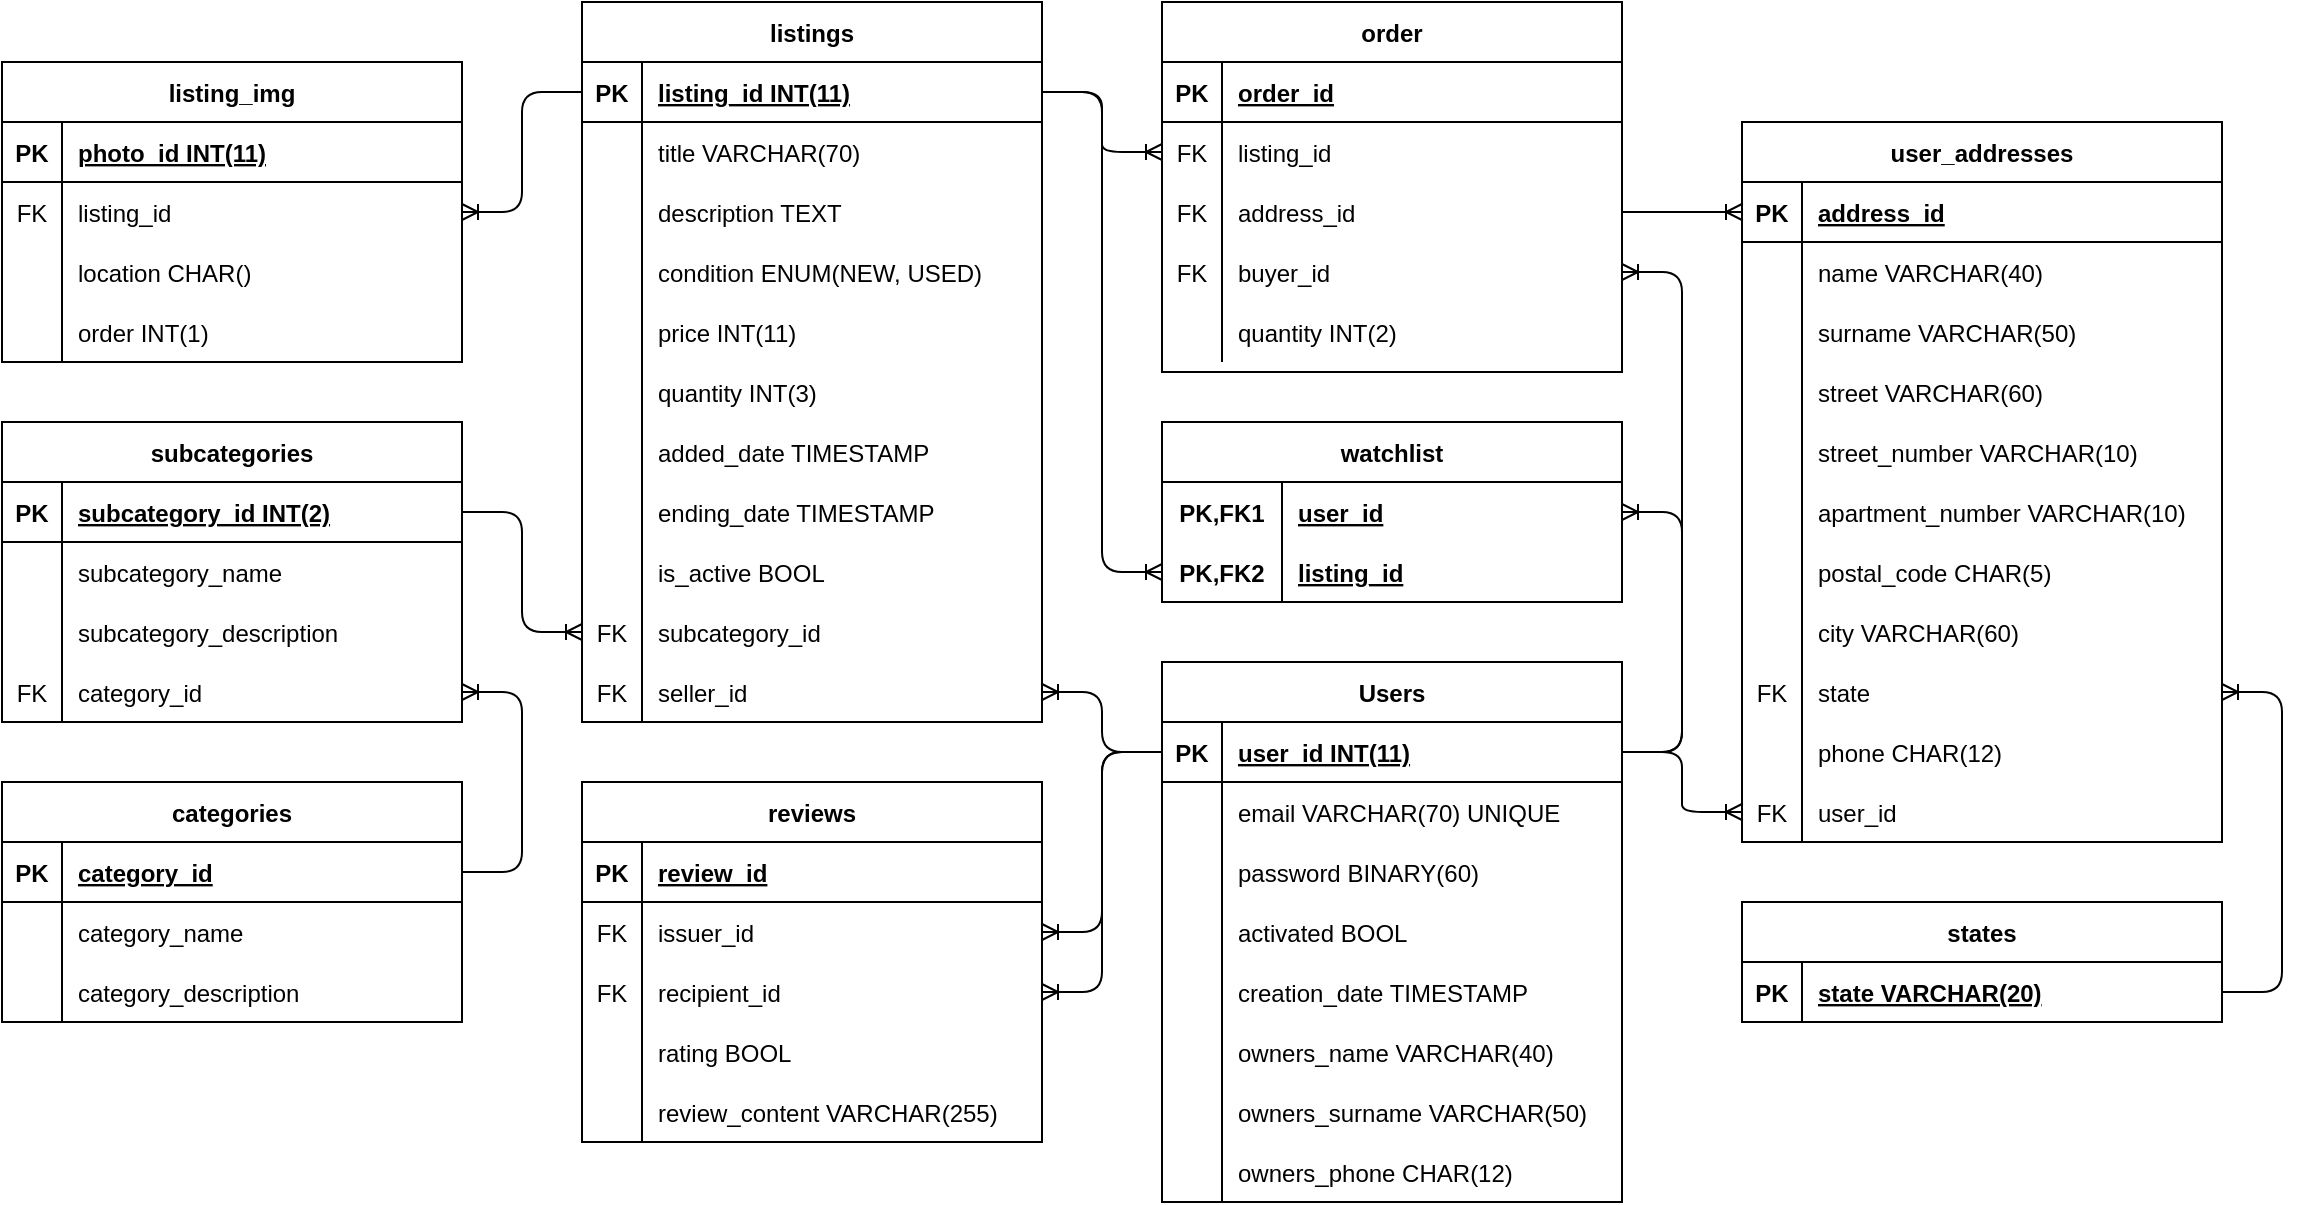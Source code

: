 <mxfile version="15.7.3" type="device"><diagram id="vl_Q-FLTMAvQeurlkyWS" name="Strona-1"><mxGraphModel dx="677" dy="417" grid="1" gridSize="10" guides="1" tooltips="1" connect="1" arrows="1" fold="1" page="1" pageScale="1" pageWidth="1169" pageHeight="827" background="none" math="0" shadow="0"><root><mxCell id="0"/><mxCell id="1" parent="0"/><mxCell id="Hy7faYis6lryZ4YOf_sp-1" value="watchlist" style="shape=table;startSize=30;container=1;collapsible=1;childLayout=tableLayout;fixedRows=1;rowLines=0;fontStyle=1;align=center;resizeLast=1;" parent="1" vertex="1"><mxGeometry x="590" y="250" width="230" height="90" as="geometry"/></mxCell><mxCell id="Hy7faYis6lryZ4YOf_sp-2" value="" style="shape=partialRectangle;collapsible=0;dropTarget=0;pointerEvents=0;fillColor=none;top=0;left=0;bottom=0;right=0;points=[[0,0.5],[1,0.5]];portConstraint=eastwest;" parent="Hy7faYis6lryZ4YOf_sp-1" vertex="1"><mxGeometry y="30" width="230" height="30" as="geometry"/></mxCell><mxCell id="Hy7faYis6lryZ4YOf_sp-3" value="PK,FK1" style="shape=partialRectangle;connectable=0;fillColor=none;top=0;left=0;bottom=0;right=0;fontStyle=1;overflow=hidden;" parent="Hy7faYis6lryZ4YOf_sp-2" vertex="1"><mxGeometry width="60" height="30" as="geometry"><mxRectangle width="60" height="30" as="alternateBounds"/></mxGeometry></mxCell><mxCell id="Hy7faYis6lryZ4YOf_sp-4" value="user_id" style="shape=partialRectangle;connectable=0;fillColor=none;top=0;left=0;bottom=0;right=0;align=left;spacingLeft=6;fontStyle=5;overflow=hidden;" parent="Hy7faYis6lryZ4YOf_sp-2" vertex="1"><mxGeometry x="60" width="170" height="30" as="geometry"><mxRectangle width="170" height="30" as="alternateBounds"/></mxGeometry></mxCell><mxCell id="Hy7faYis6lryZ4YOf_sp-5" value="" style="shape=partialRectangle;collapsible=0;dropTarget=0;pointerEvents=0;fillColor=none;top=0;left=0;bottom=1;right=0;points=[[0,0.5],[1,0.5]];portConstraint=eastwest;" parent="Hy7faYis6lryZ4YOf_sp-1" vertex="1"><mxGeometry y="60" width="230" height="30" as="geometry"/></mxCell><mxCell id="Hy7faYis6lryZ4YOf_sp-6" value="PK,FK2" style="shape=partialRectangle;connectable=0;fillColor=none;top=0;left=0;bottom=0;right=0;fontStyle=1;overflow=hidden;" parent="Hy7faYis6lryZ4YOf_sp-5" vertex="1"><mxGeometry width="60" height="30" as="geometry"><mxRectangle width="60" height="30" as="alternateBounds"/></mxGeometry></mxCell><mxCell id="Hy7faYis6lryZ4YOf_sp-7" value="listing_id" style="shape=partialRectangle;connectable=0;fillColor=none;top=0;left=0;bottom=0;right=0;align=left;spacingLeft=6;fontStyle=5;overflow=hidden;" parent="Hy7faYis6lryZ4YOf_sp-5" vertex="1"><mxGeometry x="60" width="170" height="30" as="geometry"><mxRectangle width="170" height="30" as="alternateBounds"/></mxGeometry></mxCell><mxCell id="Hy7faYis6lryZ4YOf_sp-14" value="Users" style="shape=table;startSize=30;container=1;collapsible=1;childLayout=tableLayout;fixedRows=1;rowLines=0;fontStyle=1;align=center;resizeLast=1;" parent="1" vertex="1"><mxGeometry x="590" y="370" width="230" height="270" as="geometry"/></mxCell><mxCell id="Hy7faYis6lryZ4YOf_sp-15" value="" style="shape=partialRectangle;collapsible=0;dropTarget=0;pointerEvents=0;fillColor=none;top=0;left=0;bottom=1;right=0;points=[[0,0.5],[1,0.5]];portConstraint=eastwest;" parent="Hy7faYis6lryZ4YOf_sp-14" vertex="1"><mxGeometry y="30" width="230" height="30" as="geometry"/></mxCell><mxCell id="Hy7faYis6lryZ4YOf_sp-16" value="PK" style="shape=partialRectangle;connectable=0;fillColor=none;top=0;left=0;bottom=0;right=0;fontStyle=1;overflow=hidden;" parent="Hy7faYis6lryZ4YOf_sp-15" vertex="1"><mxGeometry width="30" height="30" as="geometry"><mxRectangle width="30" height="30" as="alternateBounds"/></mxGeometry></mxCell><mxCell id="Hy7faYis6lryZ4YOf_sp-17" value="user_id INT(11)" style="shape=partialRectangle;connectable=0;fillColor=none;top=0;left=0;bottom=0;right=0;align=left;spacingLeft=6;fontStyle=5;overflow=hidden;" parent="Hy7faYis6lryZ4YOf_sp-15" vertex="1"><mxGeometry x="30" width="200" height="30" as="geometry"><mxRectangle width="200" height="30" as="alternateBounds"/></mxGeometry></mxCell><mxCell id="Hy7faYis6lryZ4YOf_sp-27" style="shape=partialRectangle;collapsible=0;dropTarget=0;pointerEvents=0;fillColor=none;top=0;left=0;bottom=0;right=0;points=[[0,0.5],[1,0.5]];portConstraint=eastwest;" parent="Hy7faYis6lryZ4YOf_sp-14" vertex="1"><mxGeometry y="60" width="230" height="30" as="geometry"/></mxCell><mxCell id="Hy7faYis6lryZ4YOf_sp-28" style="shape=partialRectangle;connectable=0;fillColor=none;top=0;left=0;bottom=0;right=0;editable=1;overflow=hidden;" parent="Hy7faYis6lryZ4YOf_sp-27" vertex="1"><mxGeometry width="30" height="30" as="geometry"><mxRectangle width="30" height="30" as="alternateBounds"/></mxGeometry></mxCell><mxCell id="Hy7faYis6lryZ4YOf_sp-29" value="email VARCHAR(70) UNIQUE" style="shape=partialRectangle;connectable=0;fillColor=none;top=0;left=0;bottom=0;right=0;align=left;spacingLeft=6;overflow=hidden;" parent="Hy7faYis6lryZ4YOf_sp-27" vertex="1"><mxGeometry x="30" width="200" height="30" as="geometry"><mxRectangle width="200" height="30" as="alternateBounds"/></mxGeometry></mxCell><mxCell id="Hy7faYis6lryZ4YOf_sp-30" style="shape=partialRectangle;collapsible=0;dropTarget=0;pointerEvents=0;fillColor=none;top=0;left=0;bottom=0;right=0;points=[[0,0.5],[1,0.5]];portConstraint=eastwest;" parent="Hy7faYis6lryZ4YOf_sp-14" vertex="1"><mxGeometry y="90" width="230" height="30" as="geometry"/></mxCell><mxCell id="Hy7faYis6lryZ4YOf_sp-31" style="shape=partialRectangle;connectable=0;fillColor=none;top=0;left=0;bottom=0;right=0;editable=1;overflow=hidden;" parent="Hy7faYis6lryZ4YOf_sp-30" vertex="1"><mxGeometry width="30" height="30" as="geometry"><mxRectangle width="30" height="30" as="alternateBounds"/></mxGeometry></mxCell><mxCell id="Hy7faYis6lryZ4YOf_sp-32" value="password BINARY(60)" style="shape=partialRectangle;connectable=0;fillColor=none;top=0;left=0;bottom=0;right=0;align=left;spacingLeft=6;overflow=hidden;" parent="Hy7faYis6lryZ4YOf_sp-30" vertex="1"><mxGeometry x="30" width="200" height="30" as="geometry"><mxRectangle width="200" height="30" as="alternateBounds"/></mxGeometry></mxCell><mxCell id="xnK7mKqPhHrjW6TmlkpX-23" style="shape=partialRectangle;collapsible=0;dropTarget=0;pointerEvents=0;fillColor=none;top=0;left=0;bottom=0;right=0;points=[[0,0.5],[1,0.5]];portConstraint=eastwest;" vertex="1" parent="Hy7faYis6lryZ4YOf_sp-14"><mxGeometry y="120" width="230" height="30" as="geometry"/></mxCell><mxCell id="xnK7mKqPhHrjW6TmlkpX-24" style="shape=partialRectangle;connectable=0;fillColor=none;top=0;left=0;bottom=0;right=0;editable=1;overflow=hidden;" vertex="1" parent="xnK7mKqPhHrjW6TmlkpX-23"><mxGeometry width="30" height="30" as="geometry"><mxRectangle width="30" height="30" as="alternateBounds"/></mxGeometry></mxCell><mxCell id="xnK7mKqPhHrjW6TmlkpX-25" value="activated BOOL" style="shape=partialRectangle;connectable=0;fillColor=none;top=0;left=0;bottom=0;right=0;align=left;spacingLeft=6;overflow=hidden;" vertex="1" parent="xnK7mKqPhHrjW6TmlkpX-23"><mxGeometry x="30" width="200" height="30" as="geometry"><mxRectangle width="200" height="30" as="alternateBounds"/></mxGeometry></mxCell><mxCell id="xnK7mKqPhHrjW6TmlkpX-26" style="shape=partialRectangle;collapsible=0;dropTarget=0;pointerEvents=0;fillColor=none;top=0;left=0;bottom=0;right=0;points=[[0,0.5],[1,0.5]];portConstraint=eastwest;" vertex="1" parent="Hy7faYis6lryZ4YOf_sp-14"><mxGeometry y="150" width="230" height="30" as="geometry"/></mxCell><mxCell id="xnK7mKqPhHrjW6TmlkpX-27" style="shape=partialRectangle;connectable=0;fillColor=none;top=0;left=0;bottom=0;right=0;editable=1;overflow=hidden;" vertex="1" parent="xnK7mKqPhHrjW6TmlkpX-26"><mxGeometry width="30" height="30" as="geometry"><mxRectangle width="30" height="30" as="alternateBounds"/></mxGeometry></mxCell><mxCell id="xnK7mKqPhHrjW6TmlkpX-28" value="creation_date TIMESTAMP" style="shape=partialRectangle;connectable=0;fillColor=none;top=0;left=0;bottom=0;right=0;align=left;spacingLeft=6;overflow=hidden;" vertex="1" parent="xnK7mKqPhHrjW6TmlkpX-26"><mxGeometry x="30" width="200" height="30" as="geometry"><mxRectangle width="200" height="30" as="alternateBounds"/></mxGeometry></mxCell><mxCell id="Hy7faYis6lryZ4YOf_sp-18" value="" style="shape=partialRectangle;collapsible=0;dropTarget=0;pointerEvents=0;fillColor=none;top=0;left=0;bottom=0;right=0;points=[[0,0.5],[1,0.5]];portConstraint=eastwest;" parent="Hy7faYis6lryZ4YOf_sp-14" vertex="1"><mxGeometry y="180" width="230" height="30" as="geometry"/></mxCell><mxCell id="Hy7faYis6lryZ4YOf_sp-19" value="" style="shape=partialRectangle;connectable=0;fillColor=none;top=0;left=0;bottom=0;right=0;editable=1;overflow=hidden;" parent="Hy7faYis6lryZ4YOf_sp-18" vertex="1"><mxGeometry width="30" height="30" as="geometry"><mxRectangle width="30" height="30" as="alternateBounds"/></mxGeometry></mxCell><mxCell id="Hy7faYis6lryZ4YOf_sp-20" value="owners_name VARCHAR(40)" style="shape=partialRectangle;connectable=0;fillColor=none;top=0;left=0;bottom=0;right=0;align=left;spacingLeft=6;overflow=hidden;" parent="Hy7faYis6lryZ4YOf_sp-18" vertex="1"><mxGeometry x="30" width="200" height="30" as="geometry"><mxRectangle width="200" height="30" as="alternateBounds"/></mxGeometry></mxCell><mxCell id="Hy7faYis6lryZ4YOf_sp-21" value="" style="shape=partialRectangle;collapsible=0;dropTarget=0;pointerEvents=0;fillColor=none;top=0;left=0;bottom=0;right=0;points=[[0,0.5],[1,0.5]];portConstraint=eastwest;" parent="Hy7faYis6lryZ4YOf_sp-14" vertex="1"><mxGeometry y="210" width="230" height="30" as="geometry"/></mxCell><mxCell id="Hy7faYis6lryZ4YOf_sp-22" value="" style="shape=partialRectangle;connectable=0;fillColor=none;top=0;left=0;bottom=0;right=0;editable=1;overflow=hidden;" parent="Hy7faYis6lryZ4YOf_sp-21" vertex="1"><mxGeometry width="30" height="30" as="geometry"><mxRectangle width="30" height="30" as="alternateBounds"/></mxGeometry></mxCell><mxCell id="Hy7faYis6lryZ4YOf_sp-23" value="owners_surname VARCHAR(50)" style="shape=partialRectangle;connectable=0;fillColor=none;top=0;left=0;bottom=0;right=0;align=left;spacingLeft=6;overflow=hidden;" parent="Hy7faYis6lryZ4YOf_sp-21" vertex="1"><mxGeometry x="30" width="200" height="30" as="geometry"><mxRectangle width="200" height="30" as="alternateBounds"/></mxGeometry></mxCell><mxCell id="Hy7faYis6lryZ4YOf_sp-24" value="" style="shape=partialRectangle;collapsible=0;dropTarget=0;pointerEvents=0;fillColor=none;top=0;left=0;bottom=0;right=0;points=[[0,0.5],[1,0.5]];portConstraint=eastwest;" parent="Hy7faYis6lryZ4YOf_sp-14" vertex="1"><mxGeometry y="240" width="230" height="30" as="geometry"/></mxCell><mxCell id="Hy7faYis6lryZ4YOf_sp-25" value="" style="shape=partialRectangle;connectable=0;fillColor=none;top=0;left=0;bottom=0;right=0;editable=1;overflow=hidden;" parent="Hy7faYis6lryZ4YOf_sp-24" vertex="1"><mxGeometry width="30" height="30" as="geometry"><mxRectangle width="30" height="30" as="alternateBounds"/></mxGeometry></mxCell><mxCell id="Hy7faYis6lryZ4YOf_sp-26" value="owners_phone CHAR(12)" style="shape=partialRectangle;connectable=0;fillColor=none;top=0;left=0;bottom=0;right=0;align=left;spacingLeft=6;overflow=hidden;" parent="Hy7faYis6lryZ4YOf_sp-24" vertex="1"><mxGeometry x="30" width="200" height="30" as="geometry"><mxRectangle width="200" height="30" as="alternateBounds"/></mxGeometry></mxCell><mxCell id="Hy7faYis6lryZ4YOf_sp-33" value="user_addresses" style="shape=table;startSize=30;container=1;collapsible=1;childLayout=tableLayout;fixedRows=1;rowLines=0;fontStyle=1;align=center;resizeLast=1;" parent="1" vertex="1"><mxGeometry x="880" y="100" width="240" height="360" as="geometry"/></mxCell><mxCell id="Hy7faYis6lryZ4YOf_sp-34" value="" style="shape=partialRectangle;collapsible=0;dropTarget=0;pointerEvents=0;fillColor=none;top=0;left=0;bottom=1;right=0;points=[[0,0.5],[1,0.5]];portConstraint=eastwest;" parent="Hy7faYis6lryZ4YOf_sp-33" vertex="1"><mxGeometry y="30" width="240" height="30" as="geometry"/></mxCell><mxCell id="Hy7faYis6lryZ4YOf_sp-35" value="PK" style="shape=partialRectangle;connectable=0;fillColor=none;top=0;left=0;bottom=0;right=0;fontStyle=1;overflow=hidden;" parent="Hy7faYis6lryZ4YOf_sp-34" vertex="1"><mxGeometry width="30" height="30" as="geometry"><mxRectangle width="30" height="30" as="alternateBounds"/></mxGeometry></mxCell><mxCell id="Hy7faYis6lryZ4YOf_sp-36" value="address_id" style="shape=partialRectangle;connectable=0;fillColor=none;top=0;left=0;bottom=0;right=0;align=left;spacingLeft=6;fontStyle=5;overflow=hidden;" parent="Hy7faYis6lryZ4YOf_sp-34" vertex="1"><mxGeometry x="30" width="210" height="30" as="geometry"><mxRectangle width="210" height="30" as="alternateBounds"/></mxGeometry></mxCell><mxCell id="Hy7faYis6lryZ4YOf_sp-77" style="shape=partialRectangle;collapsible=0;dropTarget=0;pointerEvents=0;fillColor=none;top=0;left=0;bottom=0;right=0;points=[[0,0.5],[1,0.5]];portConstraint=eastwest;" parent="Hy7faYis6lryZ4YOf_sp-33" vertex="1"><mxGeometry y="60" width="240" height="30" as="geometry"/></mxCell><mxCell id="Hy7faYis6lryZ4YOf_sp-78" style="shape=partialRectangle;connectable=0;fillColor=none;top=0;left=0;bottom=0;right=0;editable=1;overflow=hidden;" parent="Hy7faYis6lryZ4YOf_sp-77" vertex="1"><mxGeometry width="30" height="30" as="geometry"><mxRectangle width="30" height="30" as="alternateBounds"/></mxGeometry></mxCell><mxCell id="Hy7faYis6lryZ4YOf_sp-79" value="name VARCHAR(40)" style="shape=partialRectangle;connectable=0;fillColor=none;top=0;left=0;bottom=0;right=0;align=left;spacingLeft=6;overflow=hidden;" parent="Hy7faYis6lryZ4YOf_sp-77" vertex="1"><mxGeometry x="30" width="210" height="30" as="geometry"><mxRectangle width="210" height="30" as="alternateBounds"/></mxGeometry></mxCell><mxCell id="Hy7faYis6lryZ4YOf_sp-80" style="shape=partialRectangle;collapsible=0;dropTarget=0;pointerEvents=0;fillColor=none;top=0;left=0;bottom=0;right=0;points=[[0,0.5],[1,0.5]];portConstraint=eastwest;" parent="Hy7faYis6lryZ4YOf_sp-33" vertex="1"><mxGeometry y="90" width="240" height="30" as="geometry"/></mxCell><mxCell id="Hy7faYis6lryZ4YOf_sp-81" style="shape=partialRectangle;connectable=0;fillColor=none;top=0;left=0;bottom=0;right=0;editable=1;overflow=hidden;" parent="Hy7faYis6lryZ4YOf_sp-80" vertex="1"><mxGeometry width="30" height="30" as="geometry"><mxRectangle width="30" height="30" as="alternateBounds"/></mxGeometry></mxCell><mxCell id="Hy7faYis6lryZ4YOf_sp-82" value="surname VARCHAR(50)" style="shape=partialRectangle;connectable=0;fillColor=none;top=0;left=0;bottom=0;right=0;align=left;spacingLeft=6;overflow=hidden;" parent="Hy7faYis6lryZ4YOf_sp-80" vertex="1"><mxGeometry x="30" width="210" height="30" as="geometry"><mxRectangle width="210" height="30" as="alternateBounds"/></mxGeometry></mxCell><mxCell id="Hy7faYis6lryZ4YOf_sp-40" value="" style="shape=partialRectangle;collapsible=0;dropTarget=0;pointerEvents=0;fillColor=none;top=0;left=0;bottom=0;right=0;points=[[0,0.5],[1,0.5]];portConstraint=eastwest;" parent="Hy7faYis6lryZ4YOf_sp-33" vertex="1"><mxGeometry y="120" width="240" height="30" as="geometry"/></mxCell><mxCell id="Hy7faYis6lryZ4YOf_sp-41" value="" style="shape=partialRectangle;connectable=0;fillColor=none;top=0;left=0;bottom=0;right=0;editable=1;overflow=hidden;" parent="Hy7faYis6lryZ4YOf_sp-40" vertex="1"><mxGeometry width="30" height="30" as="geometry"><mxRectangle width="30" height="30" as="alternateBounds"/></mxGeometry></mxCell><mxCell id="Hy7faYis6lryZ4YOf_sp-42" value="street VARCHAR(60)" style="shape=partialRectangle;connectable=0;fillColor=none;top=0;left=0;bottom=0;right=0;align=left;spacingLeft=6;overflow=hidden;" parent="Hy7faYis6lryZ4YOf_sp-40" vertex="1"><mxGeometry x="30" width="210" height="30" as="geometry"><mxRectangle width="210" height="30" as="alternateBounds"/></mxGeometry></mxCell><mxCell id="Hy7faYis6lryZ4YOf_sp-43" value="" style="shape=partialRectangle;collapsible=0;dropTarget=0;pointerEvents=0;fillColor=none;top=0;left=0;bottom=0;right=0;points=[[0,0.5],[1,0.5]];portConstraint=eastwest;" parent="Hy7faYis6lryZ4YOf_sp-33" vertex="1"><mxGeometry y="150" width="240" height="30" as="geometry"/></mxCell><mxCell id="Hy7faYis6lryZ4YOf_sp-44" value="" style="shape=partialRectangle;connectable=0;fillColor=none;top=0;left=0;bottom=0;right=0;editable=1;overflow=hidden;" parent="Hy7faYis6lryZ4YOf_sp-43" vertex="1"><mxGeometry width="30" height="30" as="geometry"><mxRectangle width="30" height="30" as="alternateBounds"/></mxGeometry></mxCell><mxCell id="Hy7faYis6lryZ4YOf_sp-45" value="street_number VARCHAR(10)" style="shape=partialRectangle;connectable=0;fillColor=none;top=0;left=0;bottom=0;right=0;align=left;spacingLeft=6;overflow=hidden;" parent="Hy7faYis6lryZ4YOf_sp-43" vertex="1"><mxGeometry x="30" width="210" height="30" as="geometry"><mxRectangle width="210" height="30" as="alternateBounds"/></mxGeometry></mxCell><mxCell id="Hy7faYis6lryZ4YOf_sp-48" style="shape=partialRectangle;collapsible=0;dropTarget=0;pointerEvents=0;fillColor=none;top=0;left=0;bottom=0;right=0;points=[[0,0.5],[1,0.5]];portConstraint=eastwest;" parent="Hy7faYis6lryZ4YOf_sp-33" vertex="1"><mxGeometry y="180" width="240" height="30" as="geometry"/></mxCell><mxCell id="Hy7faYis6lryZ4YOf_sp-49" style="shape=partialRectangle;connectable=0;fillColor=none;top=0;left=0;bottom=0;right=0;editable=1;overflow=hidden;" parent="Hy7faYis6lryZ4YOf_sp-48" vertex="1"><mxGeometry width="30" height="30" as="geometry"><mxRectangle width="30" height="30" as="alternateBounds"/></mxGeometry></mxCell><mxCell id="Hy7faYis6lryZ4YOf_sp-50" value="apartment_number VARCHAR(10)" style="shape=partialRectangle;connectable=0;fillColor=none;top=0;left=0;bottom=0;right=0;align=left;spacingLeft=6;overflow=hidden;" parent="Hy7faYis6lryZ4YOf_sp-48" vertex="1"><mxGeometry x="30" width="210" height="30" as="geometry"><mxRectangle width="210" height="30" as="alternateBounds"/></mxGeometry></mxCell><mxCell id="Hy7faYis6lryZ4YOf_sp-51" style="shape=partialRectangle;collapsible=0;dropTarget=0;pointerEvents=0;fillColor=none;top=0;left=0;bottom=0;right=0;points=[[0,0.5],[1,0.5]];portConstraint=eastwest;" parent="Hy7faYis6lryZ4YOf_sp-33" vertex="1"><mxGeometry y="210" width="240" height="30" as="geometry"/></mxCell><mxCell id="Hy7faYis6lryZ4YOf_sp-52" style="shape=partialRectangle;connectable=0;fillColor=none;top=0;left=0;bottom=0;right=0;editable=1;overflow=hidden;" parent="Hy7faYis6lryZ4YOf_sp-51" vertex="1"><mxGeometry width="30" height="30" as="geometry"><mxRectangle width="30" height="30" as="alternateBounds"/></mxGeometry></mxCell><mxCell id="Hy7faYis6lryZ4YOf_sp-53" value="postal_code CHAR(5)" style="shape=partialRectangle;connectable=0;fillColor=none;top=0;left=0;bottom=0;right=0;align=left;spacingLeft=6;overflow=hidden;" parent="Hy7faYis6lryZ4YOf_sp-51" vertex="1"><mxGeometry x="30" width="210" height="30" as="geometry"><mxRectangle width="210" height="30" as="alternateBounds"/></mxGeometry></mxCell><mxCell id="Hy7faYis6lryZ4YOf_sp-54" style="shape=partialRectangle;collapsible=0;dropTarget=0;pointerEvents=0;fillColor=none;top=0;left=0;bottom=0;right=0;points=[[0,0.5],[1,0.5]];portConstraint=eastwest;" parent="Hy7faYis6lryZ4YOf_sp-33" vertex="1"><mxGeometry y="240" width="240" height="30" as="geometry"/></mxCell><mxCell id="Hy7faYis6lryZ4YOf_sp-55" style="shape=partialRectangle;connectable=0;fillColor=none;top=0;left=0;bottom=0;right=0;editable=1;overflow=hidden;" parent="Hy7faYis6lryZ4YOf_sp-54" vertex="1"><mxGeometry width="30" height="30" as="geometry"><mxRectangle width="30" height="30" as="alternateBounds"/></mxGeometry></mxCell><mxCell id="Hy7faYis6lryZ4YOf_sp-56" value="city VARCHAR(60)" style="shape=partialRectangle;connectable=0;fillColor=none;top=0;left=0;bottom=0;right=0;align=left;spacingLeft=6;overflow=hidden;" parent="Hy7faYis6lryZ4YOf_sp-54" vertex="1"><mxGeometry x="30" width="210" height="30" as="geometry"><mxRectangle width="210" height="30" as="alternateBounds"/></mxGeometry></mxCell><mxCell id="Hy7faYis6lryZ4YOf_sp-60" style="shape=partialRectangle;collapsible=0;dropTarget=0;pointerEvents=0;fillColor=none;top=0;left=0;bottom=0;right=0;points=[[0,0.5],[1,0.5]];portConstraint=eastwest;" parent="Hy7faYis6lryZ4YOf_sp-33" vertex="1"><mxGeometry y="270" width="240" height="30" as="geometry"/></mxCell><mxCell id="Hy7faYis6lryZ4YOf_sp-61" value="FK" style="shape=partialRectangle;connectable=0;fillColor=none;top=0;left=0;bottom=0;right=0;editable=1;overflow=hidden;" parent="Hy7faYis6lryZ4YOf_sp-60" vertex="1"><mxGeometry width="30" height="30" as="geometry"><mxRectangle width="30" height="30" as="alternateBounds"/></mxGeometry></mxCell><mxCell id="Hy7faYis6lryZ4YOf_sp-62" value="state" style="shape=partialRectangle;connectable=0;fillColor=none;top=0;left=0;bottom=0;right=0;align=left;spacingLeft=6;overflow=hidden;" parent="Hy7faYis6lryZ4YOf_sp-60" vertex="1"><mxGeometry x="30" width="210" height="30" as="geometry"><mxRectangle width="210" height="30" as="alternateBounds"/></mxGeometry></mxCell><mxCell id="Hy7faYis6lryZ4YOf_sp-57" style="shape=partialRectangle;collapsible=0;dropTarget=0;pointerEvents=0;fillColor=none;top=0;left=0;bottom=0;right=0;points=[[0,0.5],[1,0.5]];portConstraint=eastwest;" parent="Hy7faYis6lryZ4YOf_sp-33" vertex="1"><mxGeometry y="300" width="240" height="30" as="geometry"/></mxCell><mxCell id="Hy7faYis6lryZ4YOf_sp-58" style="shape=partialRectangle;connectable=0;fillColor=none;top=0;left=0;bottom=0;right=0;editable=1;overflow=hidden;" parent="Hy7faYis6lryZ4YOf_sp-57" vertex="1"><mxGeometry width="30" height="30" as="geometry"><mxRectangle width="30" height="30" as="alternateBounds"/></mxGeometry></mxCell><mxCell id="Hy7faYis6lryZ4YOf_sp-59" value="phone CHAR(12)" style="shape=partialRectangle;connectable=0;fillColor=none;top=0;left=0;bottom=0;right=0;align=left;spacingLeft=6;overflow=hidden;" parent="Hy7faYis6lryZ4YOf_sp-57" vertex="1"><mxGeometry x="30" width="210" height="30" as="geometry"><mxRectangle width="210" height="30" as="alternateBounds"/></mxGeometry></mxCell><mxCell id="xnK7mKqPhHrjW6TmlkpX-20" style="shape=partialRectangle;collapsible=0;dropTarget=0;pointerEvents=0;fillColor=none;top=0;left=0;bottom=0;right=0;points=[[0,0.5],[1,0.5]];portConstraint=eastwest;" vertex="1" parent="Hy7faYis6lryZ4YOf_sp-33"><mxGeometry y="330" width="240" height="30" as="geometry"/></mxCell><mxCell id="xnK7mKqPhHrjW6TmlkpX-21" value="FK" style="shape=partialRectangle;connectable=0;fillColor=none;top=0;left=0;bottom=0;right=0;editable=1;overflow=hidden;" vertex="1" parent="xnK7mKqPhHrjW6TmlkpX-20"><mxGeometry width="30" height="30" as="geometry"><mxRectangle width="30" height="30" as="alternateBounds"/></mxGeometry></mxCell><mxCell id="xnK7mKqPhHrjW6TmlkpX-22" value="user_id" style="shape=partialRectangle;connectable=0;fillColor=none;top=0;left=0;bottom=0;right=0;align=left;spacingLeft=6;overflow=hidden;" vertex="1" parent="xnK7mKqPhHrjW6TmlkpX-20"><mxGeometry x="30" width="210" height="30" as="geometry"><mxRectangle width="210" height="30" as="alternateBounds"/></mxGeometry></mxCell><mxCell id="Hy7faYis6lryZ4YOf_sp-63" value="states" style="shape=table;startSize=30;container=1;collapsible=1;childLayout=tableLayout;fixedRows=1;rowLines=0;fontStyle=1;align=center;resizeLast=1;" parent="1" vertex="1"><mxGeometry x="880" y="490" width="240" height="60" as="geometry"/></mxCell><mxCell id="Hy7faYis6lryZ4YOf_sp-64" value="" style="shape=partialRectangle;collapsible=0;dropTarget=0;pointerEvents=0;fillColor=none;top=0;left=0;bottom=1;right=0;points=[[0,0.5],[1,0.5]];portConstraint=eastwest;" parent="Hy7faYis6lryZ4YOf_sp-63" vertex="1"><mxGeometry y="30" width="240" height="30" as="geometry"/></mxCell><mxCell id="Hy7faYis6lryZ4YOf_sp-65" value="PK" style="shape=partialRectangle;connectable=0;fillColor=none;top=0;left=0;bottom=0;right=0;fontStyle=1;overflow=hidden;" parent="Hy7faYis6lryZ4YOf_sp-64" vertex="1"><mxGeometry width="30" height="30" as="geometry"><mxRectangle width="30" height="30" as="alternateBounds"/></mxGeometry></mxCell><mxCell id="Hy7faYis6lryZ4YOf_sp-66" value="state VARCHAR(20)" style="shape=partialRectangle;connectable=0;fillColor=none;top=0;left=0;bottom=0;right=0;align=left;spacingLeft=6;fontStyle=5;overflow=hidden;" parent="Hy7faYis6lryZ4YOf_sp-64" vertex="1"><mxGeometry x="30" width="210" height="30" as="geometry"><mxRectangle width="210" height="30" as="alternateBounds"/></mxGeometry></mxCell><mxCell id="Hy7faYis6lryZ4YOf_sp-76" value="" style="edgeStyle=entityRelationEdgeStyle;fontSize=12;html=1;endArrow=ERoneToMany;rounded=1;entryX=1;entryY=0.5;entryDx=0;entryDy=0;exitX=1;exitY=0.5;exitDx=0;exitDy=0;" parent="1" source="Hy7faYis6lryZ4YOf_sp-64" target="Hy7faYis6lryZ4YOf_sp-60" edge="1"><mxGeometry width="100" height="100" relative="1" as="geometry"><mxPoint x="384" y="824" as="sourcePoint"/><mxPoint x="484" y="724" as="targetPoint"/></mxGeometry></mxCell><mxCell id="Hy7faYis6lryZ4YOf_sp-97" value="listings" style="shape=table;startSize=30;container=1;collapsible=1;childLayout=tableLayout;fixedRows=1;rowLines=0;fontStyle=1;align=center;resizeLast=1;" parent="1" vertex="1"><mxGeometry x="300" y="40" width="230" height="360" as="geometry"/></mxCell><mxCell id="Hy7faYis6lryZ4YOf_sp-98" value="" style="shape=partialRectangle;collapsible=0;dropTarget=0;pointerEvents=0;fillColor=none;top=0;left=0;bottom=1;right=0;points=[[0,0.5],[1,0.5]];portConstraint=eastwest;" parent="Hy7faYis6lryZ4YOf_sp-97" vertex="1"><mxGeometry y="30" width="230" height="30" as="geometry"/></mxCell><mxCell id="Hy7faYis6lryZ4YOf_sp-99" value="PK" style="shape=partialRectangle;connectable=0;fillColor=none;top=0;left=0;bottom=0;right=0;fontStyle=1;overflow=hidden;" parent="Hy7faYis6lryZ4YOf_sp-98" vertex="1"><mxGeometry width="30" height="30" as="geometry"><mxRectangle width="30" height="30" as="alternateBounds"/></mxGeometry></mxCell><mxCell id="Hy7faYis6lryZ4YOf_sp-100" value="listing_id INT(11)" style="shape=partialRectangle;connectable=0;fillColor=none;top=0;left=0;bottom=0;right=0;align=left;spacingLeft=6;fontStyle=5;overflow=hidden;" parent="Hy7faYis6lryZ4YOf_sp-98" vertex="1"><mxGeometry x="30" width="200" height="30" as="geometry"><mxRectangle width="200" height="30" as="alternateBounds"/></mxGeometry></mxCell><mxCell id="Hy7faYis6lryZ4YOf_sp-101" value="" style="shape=partialRectangle;collapsible=0;dropTarget=0;pointerEvents=0;fillColor=none;top=0;left=0;bottom=0;right=0;points=[[0,0.5],[1,0.5]];portConstraint=eastwest;" parent="Hy7faYis6lryZ4YOf_sp-97" vertex="1"><mxGeometry y="60" width="230" height="30" as="geometry"/></mxCell><mxCell id="Hy7faYis6lryZ4YOf_sp-102" value="" style="shape=partialRectangle;connectable=0;fillColor=none;top=0;left=0;bottom=0;right=0;editable=1;overflow=hidden;" parent="Hy7faYis6lryZ4YOf_sp-101" vertex="1"><mxGeometry width="30" height="30" as="geometry"><mxRectangle width="30" height="30" as="alternateBounds"/></mxGeometry></mxCell><mxCell id="Hy7faYis6lryZ4YOf_sp-103" value="title VARCHAR(70)" style="shape=partialRectangle;connectable=0;fillColor=none;top=0;left=0;bottom=0;right=0;align=left;spacingLeft=6;overflow=hidden;" parent="Hy7faYis6lryZ4YOf_sp-101" vertex="1"><mxGeometry x="30" width="200" height="30" as="geometry"><mxRectangle width="200" height="30" as="alternateBounds"/></mxGeometry></mxCell><mxCell id="Hy7faYis6lryZ4YOf_sp-104" value="" style="shape=partialRectangle;collapsible=0;dropTarget=0;pointerEvents=0;fillColor=none;top=0;left=0;bottom=0;right=0;points=[[0,0.5],[1,0.5]];portConstraint=eastwest;" parent="Hy7faYis6lryZ4YOf_sp-97" vertex="1"><mxGeometry y="90" width="230" height="30" as="geometry"/></mxCell><mxCell id="Hy7faYis6lryZ4YOf_sp-105" value="" style="shape=partialRectangle;connectable=0;fillColor=none;top=0;left=0;bottom=0;right=0;editable=1;overflow=hidden;" parent="Hy7faYis6lryZ4YOf_sp-104" vertex="1"><mxGeometry width="30" height="30" as="geometry"><mxRectangle width="30" height="30" as="alternateBounds"/></mxGeometry></mxCell><mxCell id="Hy7faYis6lryZ4YOf_sp-106" value="description TEXT" style="shape=partialRectangle;connectable=0;fillColor=none;top=0;left=0;bottom=0;right=0;align=left;spacingLeft=6;overflow=hidden;" parent="Hy7faYis6lryZ4YOf_sp-104" vertex="1"><mxGeometry x="30" width="200" height="30" as="geometry"><mxRectangle width="200" height="30" as="alternateBounds"/></mxGeometry></mxCell><mxCell id="xnK7mKqPhHrjW6TmlkpX-17" style="shape=partialRectangle;collapsible=0;dropTarget=0;pointerEvents=0;fillColor=none;top=0;left=0;bottom=0;right=0;points=[[0,0.5],[1,0.5]];portConstraint=eastwest;" vertex="1" parent="Hy7faYis6lryZ4YOf_sp-97"><mxGeometry y="120" width="230" height="30" as="geometry"/></mxCell><mxCell id="xnK7mKqPhHrjW6TmlkpX-18" style="shape=partialRectangle;connectable=0;fillColor=none;top=0;left=0;bottom=0;right=0;editable=1;overflow=hidden;" vertex="1" parent="xnK7mKqPhHrjW6TmlkpX-17"><mxGeometry width="30" height="30" as="geometry"><mxRectangle width="30" height="30" as="alternateBounds"/></mxGeometry></mxCell><mxCell id="xnK7mKqPhHrjW6TmlkpX-19" value="condition ENUM(NEW, USED)" style="shape=partialRectangle;connectable=0;fillColor=none;top=0;left=0;bottom=0;right=0;align=left;spacingLeft=6;overflow=hidden;" vertex="1" parent="xnK7mKqPhHrjW6TmlkpX-17"><mxGeometry x="30" width="200" height="30" as="geometry"><mxRectangle width="200" height="30" as="alternateBounds"/></mxGeometry></mxCell><mxCell id="Hy7faYis6lryZ4YOf_sp-235" style="shape=partialRectangle;collapsible=0;dropTarget=0;pointerEvents=0;fillColor=none;top=0;left=0;bottom=0;right=0;points=[[0,0.5],[1,0.5]];portConstraint=eastwest;" parent="Hy7faYis6lryZ4YOf_sp-97" vertex="1"><mxGeometry y="150" width="230" height="30" as="geometry"/></mxCell><mxCell id="Hy7faYis6lryZ4YOf_sp-236" style="shape=partialRectangle;connectable=0;fillColor=none;top=0;left=0;bottom=0;right=0;editable=1;overflow=hidden;" parent="Hy7faYis6lryZ4YOf_sp-235" vertex="1"><mxGeometry width="30" height="30" as="geometry"><mxRectangle width="30" height="30" as="alternateBounds"/></mxGeometry></mxCell><mxCell id="Hy7faYis6lryZ4YOf_sp-237" value="price INT(11)" style="shape=partialRectangle;connectable=0;fillColor=none;top=0;left=0;bottom=0;right=0;align=left;spacingLeft=6;overflow=hidden;" parent="Hy7faYis6lryZ4YOf_sp-235" vertex="1"><mxGeometry x="30" width="200" height="30" as="geometry"><mxRectangle width="200" height="30" as="alternateBounds"/></mxGeometry></mxCell><mxCell id="xnK7mKqPhHrjW6TmlkpX-13" style="shape=partialRectangle;collapsible=0;dropTarget=0;pointerEvents=0;fillColor=none;top=0;left=0;bottom=0;right=0;points=[[0,0.5],[1,0.5]];portConstraint=eastwest;" vertex="1" parent="Hy7faYis6lryZ4YOf_sp-97"><mxGeometry y="180" width="230" height="30" as="geometry"/></mxCell><mxCell id="xnK7mKqPhHrjW6TmlkpX-14" style="shape=partialRectangle;connectable=0;fillColor=none;top=0;left=0;bottom=0;right=0;editable=1;overflow=hidden;" vertex="1" parent="xnK7mKqPhHrjW6TmlkpX-13"><mxGeometry width="30" height="30" as="geometry"><mxRectangle width="30" height="30" as="alternateBounds"/></mxGeometry></mxCell><mxCell id="xnK7mKqPhHrjW6TmlkpX-15" value="quantity INT(3)" style="shape=partialRectangle;connectable=0;fillColor=none;top=0;left=0;bottom=0;right=0;align=left;spacingLeft=6;overflow=hidden;" vertex="1" parent="xnK7mKqPhHrjW6TmlkpX-13"><mxGeometry x="30" width="200" height="30" as="geometry"><mxRectangle width="200" height="30" as="alternateBounds"/></mxGeometry></mxCell><mxCell id="xnK7mKqPhHrjW6TmlkpX-1" style="shape=partialRectangle;collapsible=0;dropTarget=0;pointerEvents=0;fillColor=none;top=0;left=0;bottom=0;right=0;points=[[0,0.5],[1,0.5]];portConstraint=eastwest;" vertex="1" parent="Hy7faYis6lryZ4YOf_sp-97"><mxGeometry y="210" width="230" height="30" as="geometry"/></mxCell><mxCell id="xnK7mKqPhHrjW6TmlkpX-2" style="shape=partialRectangle;connectable=0;fillColor=none;top=0;left=0;bottom=0;right=0;editable=1;overflow=hidden;" vertex="1" parent="xnK7mKqPhHrjW6TmlkpX-1"><mxGeometry width="30" height="30" as="geometry"><mxRectangle width="30" height="30" as="alternateBounds"/></mxGeometry></mxCell><mxCell id="xnK7mKqPhHrjW6TmlkpX-3" value="added_date TIMESTAMP" style="shape=partialRectangle;connectable=0;fillColor=none;top=0;left=0;bottom=0;right=0;align=left;spacingLeft=6;overflow=hidden;" vertex="1" parent="xnK7mKqPhHrjW6TmlkpX-1"><mxGeometry x="30" width="200" height="30" as="geometry"><mxRectangle width="200" height="30" as="alternateBounds"/></mxGeometry></mxCell><mxCell id="xnK7mKqPhHrjW6TmlkpX-4" style="shape=partialRectangle;collapsible=0;dropTarget=0;pointerEvents=0;fillColor=none;top=0;left=0;bottom=0;right=0;points=[[0,0.5],[1,0.5]];portConstraint=eastwest;" vertex="1" parent="Hy7faYis6lryZ4YOf_sp-97"><mxGeometry y="240" width="230" height="30" as="geometry"/></mxCell><mxCell id="xnK7mKqPhHrjW6TmlkpX-5" style="shape=partialRectangle;connectable=0;fillColor=none;top=0;left=0;bottom=0;right=0;editable=1;overflow=hidden;" vertex="1" parent="xnK7mKqPhHrjW6TmlkpX-4"><mxGeometry width="30" height="30" as="geometry"><mxRectangle width="30" height="30" as="alternateBounds"/></mxGeometry></mxCell><mxCell id="xnK7mKqPhHrjW6TmlkpX-6" value="ending_date TIMESTAMP" style="shape=partialRectangle;connectable=0;fillColor=none;top=0;left=0;bottom=0;right=0;align=left;spacingLeft=6;overflow=hidden;" vertex="1" parent="xnK7mKqPhHrjW6TmlkpX-4"><mxGeometry x="30" width="200" height="30" as="geometry"><mxRectangle width="200" height="30" as="alternateBounds"/></mxGeometry></mxCell><mxCell id="xnK7mKqPhHrjW6TmlkpX-7" style="shape=partialRectangle;collapsible=0;dropTarget=0;pointerEvents=0;fillColor=none;top=0;left=0;bottom=0;right=0;points=[[0,0.5],[1,0.5]];portConstraint=eastwest;" vertex="1" parent="Hy7faYis6lryZ4YOf_sp-97"><mxGeometry y="270" width="230" height="30" as="geometry"/></mxCell><mxCell id="xnK7mKqPhHrjW6TmlkpX-8" style="shape=partialRectangle;connectable=0;fillColor=none;top=0;left=0;bottom=0;right=0;editable=1;overflow=hidden;" vertex="1" parent="xnK7mKqPhHrjW6TmlkpX-7"><mxGeometry width="30" height="30" as="geometry"><mxRectangle width="30" height="30" as="alternateBounds"/></mxGeometry></mxCell><mxCell id="xnK7mKqPhHrjW6TmlkpX-9" value="is_active BOOL" style="shape=partialRectangle;connectable=0;fillColor=none;top=0;left=0;bottom=0;right=0;align=left;spacingLeft=6;overflow=hidden;" vertex="1" parent="xnK7mKqPhHrjW6TmlkpX-7"><mxGeometry x="30" width="200" height="30" as="geometry"><mxRectangle width="200" height="30" as="alternateBounds"/></mxGeometry></mxCell><mxCell id="Hy7faYis6lryZ4YOf_sp-107" value="" style="shape=partialRectangle;collapsible=0;dropTarget=0;pointerEvents=0;fillColor=none;top=0;left=0;bottom=0;right=0;points=[[0,0.5],[1,0.5]];portConstraint=eastwest;" parent="Hy7faYis6lryZ4YOf_sp-97" vertex="1"><mxGeometry y="300" width="230" height="30" as="geometry"/></mxCell><mxCell id="Hy7faYis6lryZ4YOf_sp-108" value="FK" style="shape=partialRectangle;connectable=0;fillColor=none;top=0;left=0;bottom=0;right=0;editable=1;overflow=hidden;" parent="Hy7faYis6lryZ4YOf_sp-107" vertex="1"><mxGeometry width="30" height="30" as="geometry"><mxRectangle width="30" height="30" as="alternateBounds"/></mxGeometry></mxCell><mxCell id="Hy7faYis6lryZ4YOf_sp-109" value="subcategory_id" style="shape=partialRectangle;connectable=0;fillColor=none;top=0;left=0;bottom=0;right=0;align=left;spacingLeft=6;overflow=hidden;" parent="Hy7faYis6lryZ4YOf_sp-107" vertex="1"><mxGeometry x="30" width="200" height="30" as="geometry"><mxRectangle width="200" height="30" as="alternateBounds"/></mxGeometry></mxCell><mxCell id="Hy7faYis6lryZ4YOf_sp-166" style="shape=partialRectangle;collapsible=0;dropTarget=0;pointerEvents=0;fillColor=none;top=0;left=0;bottom=0;right=0;points=[[0,0.5],[1,0.5]];portConstraint=eastwest;" parent="Hy7faYis6lryZ4YOf_sp-97" vertex="1"><mxGeometry y="330" width="230" height="30" as="geometry"/></mxCell><mxCell id="Hy7faYis6lryZ4YOf_sp-167" value="FK" style="shape=partialRectangle;connectable=0;fillColor=none;top=0;left=0;bottom=0;right=0;editable=1;overflow=hidden;" parent="Hy7faYis6lryZ4YOf_sp-166" vertex="1"><mxGeometry width="30" height="30" as="geometry"><mxRectangle width="30" height="30" as="alternateBounds"/></mxGeometry></mxCell><mxCell id="Hy7faYis6lryZ4YOf_sp-168" value="seller_id" style="shape=partialRectangle;connectable=0;fillColor=none;top=0;left=0;bottom=0;right=0;align=left;spacingLeft=6;overflow=hidden;" parent="Hy7faYis6lryZ4YOf_sp-166" vertex="1"><mxGeometry x="30" width="200" height="30" as="geometry"><mxRectangle width="200" height="30" as="alternateBounds"/></mxGeometry></mxCell><mxCell id="Hy7faYis6lryZ4YOf_sp-123" value="listing_img" style="shape=table;startSize=30;container=1;collapsible=1;childLayout=tableLayout;fixedRows=1;rowLines=0;fontStyle=1;align=center;resizeLast=1;" parent="1" vertex="1"><mxGeometry x="10" y="70" width="230" height="150" as="geometry"/></mxCell><mxCell id="Hy7faYis6lryZ4YOf_sp-124" value="" style="shape=partialRectangle;collapsible=0;dropTarget=0;pointerEvents=0;fillColor=none;top=0;left=0;bottom=1;right=0;points=[[0,0.5],[1,0.5]];portConstraint=eastwest;" parent="Hy7faYis6lryZ4YOf_sp-123" vertex="1"><mxGeometry y="30" width="230" height="30" as="geometry"/></mxCell><mxCell id="Hy7faYis6lryZ4YOf_sp-125" value="PK" style="shape=partialRectangle;connectable=0;fillColor=none;top=0;left=0;bottom=0;right=0;fontStyle=1;overflow=hidden;" parent="Hy7faYis6lryZ4YOf_sp-124" vertex="1"><mxGeometry width="30" height="30" as="geometry"><mxRectangle width="30" height="30" as="alternateBounds"/></mxGeometry></mxCell><mxCell id="Hy7faYis6lryZ4YOf_sp-126" value="photo_id INT(11)" style="shape=partialRectangle;connectable=0;fillColor=none;top=0;left=0;bottom=0;right=0;align=left;spacingLeft=6;fontStyle=5;overflow=hidden;" parent="Hy7faYis6lryZ4YOf_sp-124" vertex="1"><mxGeometry x="30" width="200" height="30" as="geometry"><mxRectangle width="200" height="30" as="alternateBounds"/></mxGeometry></mxCell><mxCell id="Hy7faYis6lryZ4YOf_sp-127" value="" style="shape=partialRectangle;collapsible=0;dropTarget=0;pointerEvents=0;fillColor=none;top=0;left=0;bottom=0;right=0;points=[[0,0.5],[1,0.5]];portConstraint=eastwest;" parent="Hy7faYis6lryZ4YOf_sp-123" vertex="1"><mxGeometry y="60" width="230" height="30" as="geometry"/></mxCell><mxCell id="Hy7faYis6lryZ4YOf_sp-128" value="FK" style="shape=partialRectangle;connectable=0;fillColor=none;top=0;left=0;bottom=0;right=0;editable=1;overflow=hidden;" parent="Hy7faYis6lryZ4YOf_sp-127" vertex="1"><mxGeometry width="30" height="30" as="geometry"><mxRectangle width="30" height="30" as="alternateBounds"/></mxGeometry></mxCell><mxCell id="Hy7faYis6lryZ4YOf_sp-129" value="listing_id" style="shape=partialRectangle;connectable=0;fillColor=none;top=0;left=0;bottom=0;right=0;align=left;spacingLeft=6;overflow=hidden;" parent="Hy7faYis6lryZ4YOf_sp-127" vertex="1"><mxGeometry x="30" width="200" height="30" as="geometry"><mxRectangle width="200" height="30" as="alternateBounds"/></mxGeometry></mxCell><mxCell id="Hy7faYis6lryZ4YOf_sp-130" value="" style="shape=partialRectangle;collapsible=0;dropTarget=0;pointerEvents=0;fillColor=none;top=0;left=0;bottom=0;right=0;points=[[0,0.5],[1,0.5]];portConstraint=eastwest;" parent="Hy7faYis6lryZ4YOf_sp-123" vertex="1"><mxGeometry y="90" width="230" height="30" as="geometry"/></mxCell><mxCell id="Hy7faYis6lryZ4YOf_sp-131" value="" style="shape=partialRectangle;connectable=0;fillColor=none;top=0;left=0;bottom=0;right=0;editable=1;overflow=hidden;" parent="Hy7faYis6lryZ4YOf_sp-130" vertex="1"><mxGeometry width="30" height="30" as="geometry"><mxRectangle width="30" height="30" as="alternateBounds"/></mxGeometry></mxCell><mxCell id="Hy7faYis6lryZ4YOf_sp-132" value="location CHAR()" style="shape=partialRectangle;connectable=0;fillColor=none;top=0;left=0;bottom=0;right=0;align=left;spacingLeft=6;overflow=hidden;" parent="Hy7faYis6lryZ4YOf_sp-130" vertex="1"><mxGeometry x="30" width="200" height="30" as="geometry"><mxRectangle width="200" height="30" as="alternateBounds"/></mxGeometry></mxCell><mxCell id="Hy7faYis6lryZ4YOf_sp-133" value="" style="shape=partialRectangle;collapsible=0;dropTarget=0;pointerEvents=0;fillColor=none;top=0;left=0;bottom=0;right=0;points=[[0,0.5],[1,0.5]];portConstraint=eastwest;" parent="Hy7faYis6lryZ4YOf_sp-123" vertex="1"><mxGeometry y="120" width="230" height="30" as="geometry"/></mxCell><mxCell id="Hy7faYis6lryZ4YOf_sp-134" value="" style="shape=partialRectangle;connectable=0;fillColor=none;top=0;left=0;bottom=0;right=0;editable=1;overflow=hidden;" parent="Hy7faYis6lryZ4YOf_sp-133" vertex="1"><mxGeometry width="30" height="30" as="geometry"><mxRectangle width="30" height="30" as="alternateBounds"/></mxGeometry></mxCell><mxCell id="Hy7faYis6lryZ4YOf_sp-135" value="order INT(1)" style="shape=partialRectangle;connectable=0;fillColor=none;top=0;left=0;bottom=0;right=0;align=left;spacingLeft=6;overflow=hidden;" parent="Hy7faYis6lryZ4YOf_sp-133" vertex="1"><mxGeometry x="30" width="200" height="30" as="geometry"><mxRectangle width="200" height="30" as="alternateBounds"/></mxGeometry></mxCell><mxCell id="Hy7faYis6lryZ4YOf_sp-136" value="" style="edgeStyle=entityRelationEdgeStyle;fontSize=12;html=1;endArrow=ERoneToMany;rounded=1;exitX=0;exitY=0.5;exitDx=0;exitDy=0;entryX=1;entryY=0.5;entryDx=0;entryDy=0;" parent="1" source="Hy7faYis6lryZ4YOf_sp-98" target="Hy7faYis6lryZ4YOf_sp-127" edge="1"><mxGeometry width="100" height="100" relative="1" as="geometry"><mxPoint x="330" y="344" as="sourcePoint"/><mxPoint x="340" y="139" as="targetPoint"/></mxGeometry></mxCell><mxCell id="Hy7faYis6lryZ4YOf_sp-137" value="subcategories" style="shape=table;startSize=30;container=1;collapsible=1;childLayout=tableLayout;fixedRows=1;rowLines=0;fontStyle=1;align=center;resizeLast=1;" parent="1" vertex="1"><mxGeometry x="10" y="250" width="230" height="150" as="geometry"/></mxCell><mxCell id="Hy7faYis6lryZ4YOf_sp-138" value="" style="shape=partialRectangle;collapsible=0;dropTarget=0;pointerEvents=0;fillColor=none;top=0;left=0;bottom=1;right=0;points=[[0,0.5],[1,0.5]];portConstraint=eastwest;" parent="Hy7faYis6lryZ4YOf_sp-137" vertex="1"><mxGeometry y="30" width="230" height="30" as="geometry"/></mxCell><mxCell id="Hy7faYis6lryZ4YOf_sp-139" value="PK" style="shape=partialRectangle;connectable=0;fillColor=none;top=0;left=0;bottom=0;right=0;fontStyle=1;overflow=hidden;" parent="Hy7faYis6lryZ4YOf_sp-138" vertex="1"><mxGeometry width="30" height="30" as="geometry"><mxRectangle width="30" height="30" as="alternateBounds"/></mxGeometry></mxCell><mxCell id="Hy7faYis6lryZ4YOf_sp-140" value="subcategory_id INT(2)" style="shape=partialRectangle;connectable=0;fillColor=none;top=0;left=0;bottom=0;right=0;align=left;spacingLeft=6;fontStyle=5;overflow=hidden;" parent="Hy7faYis6lryZ4YOf_sp-138" vertex="1"><mxGeometry x="30" width="200" height="30" as="geometry"><mxRectangle width="200" height="30" as="alternateBounds"/></mxGeometry></mxCell><mxCell id="Hy7faYis6lryZ4YOf_sp-141" value="" style="shape=partialRectangle;collapsible=0;dropTarget=0;pointerEvents=0;fillColor=none;top=0;left=0;bottom=0;right=0;points=[[0,0.5],[1,0.5]];portConstraint=eastwest;" parent="Hy7faYis6lryZ4YOf_sp-137" vertex="1"><mxGeometry y="60" width="230" height="30" as="geometry"/></mxCell><mxCell id="Hy7faYis6lryZ4YOf_sp-142" value="" style="shape=partialRectangle;connectable=0;fillColor=none;top=0;left=0;bottom=0;right=0;editable=1;overflow=hidden;" parent="Hy7faYis6lryZ4YOf_sp-141" vertex="1"><mxGeometry width="30" height="30" as="geometry"><mxRectangle width="30" height="30" as="alternateBounds"/></mxGeometry></mxCell><mxCell id="Hy7faYis6lryZ4YOf_sp-143" value="subcategory_name" style="shape=partialRectangle;connectable=0;fillColor=none;top=0;left=0;bottom=0;right=0;align=left;spacingLeft=6;overflow=hidden;" parent="Hy7faYis6lryZ4YOf_sp-141" vertex="1"><mxGeometry x="30" width="200" height="30" as="geometry"><mxRectangle width="200" height="30" as="alternateBounds"/></mxGeometry></mxCell><mxCell id="Hy7faYis6lryZ4YOf_sp-144" value="" style="shape=partialRectangle;collapsible=0;dropTarget=0;pointerEvents=0;fillColor=none;top=0;left=0;bottom=0;right=0;points=[[0,0.5],[1,0.5]];portConstraint=eastwest;" parent="Hy7faYis6lryZ4YOf_sp-137" vertex="1"><mxGeometry y="90" width="230" height="30" as="geometry"/></mxCell><mxCell id="Hy7faYis6lryZ4YOf_sp-145" value="" style="shape=partialRectangle;connectable=0;fillColor=none;top=0;left=0;bottom=0;right=0;editable=1;overflow=hidden;" parent="Hy7faYis6lryZ4YOf_sp-144" vertex="1"><mxGeometry width="30" height="30" as="geometry"><mxRectangle width="30" height="30" as="alternateBounds"/></mxGeometry></mxCell><mxCell id="Hy7faYis6lryZ4YOf_sp-146" value="subcategory_description" style="shape=partialRectangle;connectable=0;fillColor=none;top=0;left=0;bottom=0;right=0;align=left;spacingLeft=6;overflow=hidden;" parent="Hy7faYis6lryZ4YOf_sp-144" vertex="1"><mxGeometry x="30" width="200" height="30" as="geometry"><mxRectangle width="200" height="30" as="alternateBounds"/></mxGeometry></mxCell><mxCell id="Hy7faYis6lryZ4YOf_sp-147" value="" style="shape=partialRectangle;collapsible=0;dropTarget=0;pointerEvents=0;fillColor=none;top=0;left=0;bottom=0;right=0;points=[[0,0.5],[1,0.5]];portConstraint=eastwest;" parent="Hy7faYis6lryZ4YOf_sp-137" vertex="1"><mxGeometry y="120" width="230" height="30" as="geometry"/></mxCell><mxCell id="Hy7faYis6lryZ4YOf_sp-148" value="FK" style="shape=partialRectangle;connectable=0;fillColor=none;top=0;left=0;bottom=0;right=0;editable=1;overflow=hidden;" parent="Hy7faYis6lryZ4YOf_sp-147" vertex="1"><mxGeometry width="30" height="30" as="geometry"><mxRectangle width="30" height="30" as="alternateBounds"/></mxGeometry></mxCell><mxCell id="Hy7faYis6lryZ4YOf_sp-149" value="category_id" style="shape=partialRectangle;connectable=0;fillColor=none;top=0;left=0;bottom=0;right=0;align=left;spacingLeft=6;overflow=hidden;" parent="Hy7faYis6lryZ4YOf_sp-147" vertex="1"><mxGeometry x="30" width="200" height="30" as="geometry"><mxRectangle width="200" height="30" as="alternateBounds"/></mxGeometry></mxCell><mxCell id="Hy7faYis6lryZ4YOf_sp-150" value="" style="edgeStyle=entityRelationEdgeStyle;fontSize=12;html=1;endArrow=ERoneToMany;rounded=1;entryX=0;entryY=0.5;entryDx=0;entryDy=0;exitX=1;exitY=0.5;exitDx=0;exitDy=0;" parent="1" source="Hy7faYis6lryZ4YOf_sp-138" target="Hy7faYis6lryZ4YOf_sp-107" edge="1"><mxGeometry width="100" height="100" relative="1" as="geometry"><mxPoint x="160" y="634" as="sourcePoint"/><mxPoint x="260" y="534" as="targetPoint"/></mxGeometry></mxCell><mxCell id="Hy7faYis6lryZ4YOf_sp-151" value="categories" style="shape=table;startSize=30;container=1;collapsible=1;childLayout=tableLayout;fixedRows=1;rowLines=0;fontStyle=1;align=center;resizeLast=1;" parent="1" vertex="1"><mxGeometry x="10" y="430" width="230" height="120" as="geometry"/></mxCell><mxCell id="Hy7faYis6lryZ4YOf_sp-152" value="" style="shape=partialRectangle;collapsible=0;dropTarget=0;pointerEvents=0;fillColor=none;top=0;left=0;bottom=1;right=0;points=[[0,0.5],[1,0.5]];portConstraint=eastwest;" parent="Hy7faYis6lryZ4YOf_sp-151" vertex="1"><mxGeometry y="30" width="230" height="30" as="geometry"/></mxCell><mxCell id="Hy7faYis6lryZ4YOf_sp-153" value="PK" style="shape=partialRectangle;connectable=0;fillColor=none;top=0;left=0;bottom=0;right=0;fontStyle=1;overflow=hidden;" parent="Hy7faYis6lryZ4YOf_sp-152" vertex="1"><mxGeometry width="30" height="30" as="geometry"><mxRectangle width="30" height="30" as="alternateBounds"/></mxGeometry></mxCell><mxCell id="Hy7faYis6lryZ4YOf_sp-154" value="category_id" style="shape=partialRectangle;connectable=0;fillColor=none;top=0;left=0;bottom=0;right=0;align=left;spacingLeft=6;fontStyle=5;overflow=hidden;" parent="Hy7faYis6lryZ4YOf_sp-152" vertex="1"><mxGeometry x="30" width="200" height="30" as="geometry"><mxRectangle width="200" height="30" as="alternateBounds"/></mxGeometry></mxCell><mxCell id="Hy7faYis6lryZ4YOf_sp-155" value="" style="shape=partialRectangle;collapsible=0;dropTarget=0;pointerEvents=0;fillColor=none;top=0;left=0;bottom=0;right=0;points=[[0,0.5],[1,0.5]];portConstraint=eastwest;" parent="Hy7faYis6lryZ4YOf_sp-151" vertex="1"><mxGeometry y="60" width="230" height="30" as="geometry"/></mxCell><mxCell id="Hy7faYis6lryZ4YOf_sp-156" value="" style="shape=partialRectangle;connectable=0;fillColor=none;top=0;left=0;bottom=0;right=0;editable=1;overflow=hidden;" parent="Hy7faYis6lryZ4YOf_sp-155" vertex="1"><mxGeometry width="30" height="30" as="geometry"><mxRectangle width="30" height="30" as="alternateBounds"/></mxGeometry></mxCell><mxCell id="Hy7faYis6lryZ4YOf_sp-157" value="category_name" style="shape=partialRectangle;connectable=0;fillColor=none;top=0;left=0;bottom=0;right=0;align=left;spacingLeft=6;overflow=hidden;" parent="Hy7faYis6lryZ4YOf_sp-155" vertex="1"><mxGeometry x="30" width="200" height="30" as="geometry"><mxRectangle width="200" height="30" as="alternateBounds"/></mxGeometry></mxCell><mxCell id="Hy7faYis6lryZ4YOf_sp-158" value="" style="shape=partialRectangle;collapsible=0;dropTarget=0;pointerEvents=0;fillColor=none;top=0;left=0;bottom=0;right=0;points=[[0,0.5],[1,0.5]];portConstraint=eastwest;" parent="Hy7faYis6lryZ4YOf_sp-151" vertex="1"><mxGeometry y="90" width="230" height="30" as="geometry"/></mxCell><mxCell id="Hy7faYis6lryZ4YOf_sp-159" value="" style="shape=partialRectangle;connectable=0;fillColor=none;top=0;left=0;bottom=0;right=0;editable=1;overflow=hidden;" parent="Hy7faYis6lryZ4YOf_sp-158" vertex="1"><mxGeometry width="30" height="30" as="geometry"><mxRectangle width="30" height="30" as="alternateBounds"/></mxGeometry></mxCell><mxCell id="Hy7faYis6lryZ4YOf_sp-160" value="category_description" style="shape=partialRectangle;connectable=0;fillColor=none;top=0;left=0;bottom=0;right=0;align=left;spacingLeft=6;overflow=hidden;" parent="Hy7faYis6lryZ4YOf_sp-158" vertex="1"><mxGeometry x="30" width="200" height="30" as="geometry"><mxRectangle width="200" height="30" as="alternateBounds"/></mxGeometry></mxCell><mxCell id="Hy7faYis6lryZ4YOf_sp-170" value="" style="edgeStyle=entityRelationEdgeStyle;fontSize=12;html=1;endArrow=ERoneToMany;rounded=1;entryX=1;entryY=0.5;entryDx=0;entryDy=0;exitX=1;exitY=0.5;exitDx=0;exitDy=0;" parent="1" source="Hy7faYis6lryZ4YOf_sp-152" target="Hy7faYis6lryZ4YOf_sp-147" edge="1"><mxGeometry width="100" height="100" relative="1" as="geometry"><mxPoint x="295" y="650" as="sourcePoint"/><mxPoint x="395" y="550" as="targetPoint"/></mxGeometry></mxCell><mxCell id="Hy7faYis6lryZ4YOf_sp-175" value="" style="edgeStyle=entityRelationEdgeStyle;fontSize=12;html=1;endArrow=ERoneToMany;rounded=1;exitX=1;exitY=0.5;exitDx=0;exitDy=0;" parent="1" source="Hy7faYis6lryZ4YOf_sp-98" target="Hy7faYis6lryZ4YOf_sp-5" edge="1"><mxGeometry width="100" height="100" relative="1" as="geometry"><mxPoint x="500" y="519" as="sourcePoint"/><mxPoint x="540" y="299" as="targetPoint"/></mxGeometry></mxCell><mxCell id="Hy7faYis6lryZ4YOf_sp-176" value="" style="edgeStyle=entityRelationEdgeStyle;fontSize=12;html=1;endArrow=ERoneToMany;rounded=1;entryX=1;entryY=0.5;entryDx=0;entryDy=0;exitX=0;exitY=0.5;exitDx=0;exitDy=0;" parent="1" source="Hy7faYis6lryZ4YOf_sp-15" target="Hy7faYis6lryZ4YOf_sp-166" edge="1"><mxGeometry width="100" height="100" relative="1" as="geometry"><mxPoint x="410" y="454" as="sourcePoint"/><mxPoint x="410" y="364" as="targetPoint"/></mxGeometry></mxCell><mxCell id="Hy7faYis6lryZ4YOf_sp-177" value="" style="edgeStyle=entityRelationEdgeStyle;fontSize=12;html=1;endArrow=ERoneToMany;rounded=1;exitX=1;exitY=0.5;exitDx=0;exitDy=0;entryX=1;entryY=0.5;entryDx=0;entryDy=0;" parent="1" source="Hy7faYis6lryZ4YOf_sp-15" target="Hy7faYis6lryZ4YOf_sp-209" edge="1"><mxGeometry width="100" height="100" relative="1" as="geometry"><mxPoint x="290" y="459" as="sourcePoint"/><mxPoint x="825" y="270" as="targetPoint"/></mxGeometry></mxCell><mxCell id="Hy7faYis6lryZ4YOf_sp-178" value="" style="edgeStyle=entityRelationEdgeStyle;fontSize=12;html=1;endArrow=ERoneToMany;rounded=1;exitX=1;exitY=0.5;exitDx=0;exitDy=0;entryX=0;entryY=0.5;entryDx=0;entryDy=0;" parent="1" source="Hy7faYis6lryZ4YOf_sp-232" target="Hy7faYis6lryZ4YOf_sp-34" edge="1"><mxGeometry width="100" height="100" relative="1" as="geometry"><mxPoint x="580" y="428" as="sourcePoint"/><mxPoint x="580" y="338" as="targetPoint"/></mxGeometry></mxCell><mxCell id="Hy7faYis6lryZ4YOf_sp-205" value="order" style="shape=table;startSize=30;container=1;collapsible=1;childLayout=tableLayout;fixedRows=1;rowLines=0;fontStyle=1;align=center;resizeLast=1;" parent="1" vertex="1"><mxGeometry x="590" y="40" width="230" height="185" as="geometry"/></mxCell><mxCell id="Hy7faYis6lryZ4YOf_sp-206" value="" style="shape=partialRectangle;collapsible=0;dropTarget=0;pointerEvents=0;fillColor=none;top=0;left=0;bottom=1;right=0;points=[[0,0.5],[1,0.5]];portConstraint=eastwest;" parent="Hy7faYis6lryZ4YOf_sp-205" vertex="1"><mxGeometry y="30" width="230" height="30" as="geometry"/></mxCell><mxCell id="Hy7faYis6lryZ4YOf_sp-207" value="PK" style="shape=partialRectangle;connectable=0;fillColor=none;top=0;left=0;bottom=0;right=0;fontStyle=1;overflow=hidden;" parent="Hy7faYis6lryZ4YOf_sp-206" vertex="1"><mxGeometry width="30" height="30" as="geometry"><mxRectangle width="30" height="30" as="alternateBounds"/></mxGeometry></mxCell><mxCell id="Hy7faYis6lryZ4YOf_sp-208" value="order_id" style="shape=partialRectangle;connectable=0;fillColor=none;top=0;left=0;bottom=0;right=0;align=left;spacingLeft=6;fontStyle=5;overflow=hidden;" parent="Hy7faYis6lryZ4YOf_sp-206" vertex="1"><mxGeometry x="30" width="200" height="30" as="geometry"><mxRectangle width="200" height="30" as="alternateBounds"/></mxGeometry></mxCell><mxCell id="Hy7faYis6lryZ4YOf_sp-226" style="shape=partialRectangle;collapsible=0;dropTarget=0;pointerEvents=0;fillColor=none;top=0;left=0;bottom=0;right=0;points=[[0,0.5],[1,0.5]];portConstraint=eastwest;" parent="Hy7faYis6lryZ4YOf_sp-205" vertex="1"><mxGeometry y="60" width="230" height="30" as="geometry"/></mxCell><mxCell id="Hy7faYis6lryZ4YOf_sp-227" value="FK" style="shape=partialRectangle;connectable=0;fillColor=none;top=0;left=0;bottom=0;right=0;editable=1;overflow=hidden;" parent="Hy7faYis6lryZ4YOf_sp-226" vertex="1"><mxGeometry width="30" height="30" as="geometry"><mxRectangle width="30" height="30" as="alternateBounds"/></mxGeometry></mxCell><mxCell id="Hy7faYis6lryZ4YOf_sp-228" value="listing_id" style="shape=partialRectangle;connectable=0;fillColor=none;top=0;left=0;bottom=0;right=0;align=left;spacingLeft=6;overflow=hidden;" parent="Hy7faYis6lryZ4YOf_sp-226" vertex="1"><mxGeometry x="30" width="200" height="30" as="geometry"><mxRectangle width="200" height="30" as="alternateBounds"/></mxGeometry></mxCell><mxCell id="Hy7faYis6lryZ4YOf_sp-232" style="shape=partialRectangle;collapsible=0;dropTarget=0;pointerEvents=0;fillColor=none;top=0;left=0;bottom=0;right=0;points=[[0,0.5],[1,0.5]];portConstraint=eastwest;" parent="Hy7faYis6lryZ4YOf_sp-205" vertex="1"><mxGeometry y="90" width="230" height="30" as="geometry"/></mxCell><mxCell id="Hy7faYis6lryZ4YOf_sp-233" value="FK" style="shape=partialRectangle;connectable=0;fillColor=none;top=0;left=0;bottom=0;right=0;editable=1;overflow=hidden;" parent="Hy7faYis6lryZ4YOf_sp-232" vertex="1"><mxGeometry width="30" height="30" as="geometry"><mxRectangle width="30" height="30" as="alternateBounds"/></mxGeometry></mxCell><mxCell id="Hy7faYis6lryZ4YOf_sp-234" value="address_id" style="shape=partialRectangle;connectable=0;fillColor=none;top=0;left=0;bottom=0;right=0;align=left;spacingLeft=6;overflow=hidden;" parent="Hy7faYis6lryZ4YOf_sp-232" vertex="1"><mxGeometry x="30" width="200" height="30" as="geometry"><mxRectangle width="200" height="30" as="alternateBounds"/></mxGeometry></mxCell><mxCell id="Hy7faYis6lryZ4YOf_sp-209" value="" style="shape=partialRectangle;collapsible=0;dropTarget=0;pointerEvents=0;fillColor=none;top=0;left=0;bottom=0;right=0;points=[[0,0.5],[1,0.5]];portConstraint=eastwest;" parent="Hy7faYis6lryZ4YOf_sp-205" vertex="1"><mxGeometry y="120" width="230" height="30" as="geometry"/></mxCell><mxCell id="Hy7faYis6lryZ4YOf_sp-210" value="FK" style="shape=partialRectangle;connectable=0;fillColor=none;top=0;left=0;bottom=0;right=0;editable=1;overflow=hidden;" parent="Hy7faYis6lryZ4YOf_sp-209" vertex="1"><mxGeometry width="30" height="30" as="geometry"><mxRectangle width="30" height="30" as="alternateBounds"/></mxGeometry></mxCell><mxCell id="Hy7faYis6lryZ4YOf_sp-211" value="buyer_id" style="shape=partialRectangle;connectable=0;fillColor=none;top=0;left=0;bottom=0;right=0;align=left;spacingLeft=6;overflow=hidden;" parent="Hy7faYis6lryZ4YOf_sp-209" vertex="1"><mxGeometry x="30" width="200" height="30" as="geometry"><mxRectangle width="200" height="30" as="alternateBounds"/></mxGeometry></mxCell><mxCell id="xnK7mKqPhHrjW6TmlkpX-10" style="shape=partialRectangle;collapsible=0;dropTarget=0;pointerEvents=0;fillColor=none;top=0;left=0;bottom=0;right=0;points=[[0,0.5],[1,0.5]];portConstraint=eastwest;" vertex="1" parent="Hy7faYis6lryZ4YOf_sp-205"><mxGeometry y="150" width="230" height="30" as="geometry"/></mxCell><mxCell id="xnK7mKqPhHrjW6TmlkpX-11" style="shape=partialRectangle;connectable=0;fillColor=none;top=0;left=0;bottom=0;right=0;editable=1;overflow=hidden;" vertex="1" parent="xnK7mKqPhHrjW6TmlkpX-10"><mxGeometry width="30" height="30" as="geometry"><mxRectangle width="30" height="30" as="alternateBounds"/></mxGeometry></mxCell><mxCell id="xnK7mKqPhHrjW6TmlkpX-12" value="quantity INT(2)" style="shape=partialRectangle;connectable=0;fillColor=none;top=0;left=0;bottom=0;right=0;align=left;spacingLeft=6;overflow=hidden;" vertex="1" parent="xnK7mKqPhHrjW6TmlkpX-10"><mxGeometry x="30" width="200" height="30" as="geometry"><mxRectangle width="200" height="30" as="alternateBounds"/></mxGeometry></mxCell><mxCell id="Hy7faYis6lryZ4YOf_sp-230" value="" style="edgeStyle=entityRelationEdgeStyle;fontSize=12;html=1;endArrow=ERoneToMany;rounded=1;entryX=1;entryY=0.5;entryDx=0;entryDy=0;exitX=1;exitY=0.5;exitDx=0;exitDy=0;" parent="1" source="Hy7faYis6lryZ4YOf_sp-15" target="Hy7faYis6lryZ4YOf_sp-2" edge="1"><mxGeometry width="100" height="100" relative="1" as="geometry"><mxPoint x="285" y="560" as="sourcePoint"/><mxPoint x="475" y="430" as="targetPoint"/></mxGeometry></mxCell><mxCell id="Hy7faYis6lryZ4YOf_sp-231" value="" style="edgeStyle=entityRelationEdgeStyle;fontSize=12;html=1;endArrow=ERoneToMany;rounded=1;entryX=0;entryY=0.5;entryDx=0;entryDy=0;exitX=1;exitY=0.5;exitDx=0;exitDy=0;" parent="1" source="Hy7faYis6lryZ4YOf_sp-98" target="Hy7faYis6lryZ4YOf_sp-226" edge="1"><mxGeometry width="100" height="100" relative="1" as="geometry"><mxPoint x="625" y="130" as="sourcePoint"/><mxPoint x="725" y="30" as="targetPoint"/></mxGeometry></mxCell><mxCell id="Hy7faYis6lryZ4YOf_sp-238" value="reviews" style="shape=table;startSize=30;container=1;collapsible=1;childLayout=tableLayout;fixedRows=1;rowLines=0;fontStyle=1;align=center;resizeLast=1;" parent="1" vertex="1"><mxGeometry x="300" y="430" width="230" height="180" as="geometry"/></mxCell><mxCell id="Hy7faYis6lryZ4YOf_sp-239" value="" style="shape=partialRectangle;collapsible=0;dropTarget=0;pointerEvents=0;fillColor=none;top=0;left=0;bottom=1;right=0;points=[[0,0.5],[1,0.5]];portConstraint=eastwest;" parent="Hy7faYis6lryZ4YOf_sp-238" vertex="1"><mxGeometry y="30" width="230" height="30" as="geometry"/></mxCell><mxCell id="Hy7faYis6lryZ4YOf_sp-240" value="PK" style="shape=partialRectangle;connectable=0;fillColor=none;top=0;left=0;bottom=0;right=0;fontStyle=1;overflow=hidden;" parent="Hy7faYis6lryZ4YOf_sp-239" vertex="1"><mxGeometry width="30" height="30" as="geometry"><mxRectangle width="30" height="30" as="alternateBounds"/></mxGeometry></mxCell><mxCell id="Hy7faYis6lryZ4YOf_sp-241" value="review_id" style="shape=partialRectangle;connectable=0;fillColor=none;top=0;left=0;bottom=0;right=0;align=left;spacingLeft=6;fontStyle=5;overflow=hidden;" parent="Hy7faYis6lryZ4YOf_sp-239" vertex="1"><mxGeometry x="30" width="200" height="30" as="geometry"><mxRectangle width="200" height="30" as="alternateBounds"/></mxGeometry></mxCell><mxCell id="Hy7faYis6lryZ4YOf_sp-242" value="" style="shape=partialRectangle;collapsible=0;dropTarget=0;pointerEvents=0;fillColor=none;top=0;left=0;bottom=0;right=0;points=[[0,0.5],[1,0.5]];portConstraint=eastwest;" parent="Hy7faYis6lryZ4YOf_sp-238" vertex="1"><mxGeometry y="60" width="230" height="30" as="geometry"/></mxCell><mxCell id="Hy7faYis6lryZ4YOf_sp-243" value="FK" style="shape=partialRectangle;connectable=0;fillColor=none;top=0;left=0;bottom=0;right=0;editable=1;overflow=hidden;" parent="Hy7faYis6lryZ4YOf_sp-242" vertex="1"><mxGeometry width="30" height="30" as="geometry"><mxRectangle width="30" height="30" as="alternateBounds"/></mxGeometry></mxCell><mxCell id="Hy7faYis6lryZ4YOf_sp-244" value="issuer_id" style="shape=partialRectangle;connectable=0;fillColor=none;top=0;left=0;bottom=0;right=0;align=left;spacingLeft=6;overflow=hidden;" parent="Hy7faYis6lryZ4YOf_sp-242" vertex="1"><mxGeometry x="30" width="200" height="30" as="geometry"><mxRectangle width="200" height="30" as="alternateBounds"/></mxGeometry></mxCell><mxCell id="Hy7faYis6lryZ4YOf_sp-245" value="" style="shape=partialRectangle;collapsible=0;dropTarget=0;pointerEvents=0;fillColor=none;top=0;left=0;bottom=0;right=0;points=[[0,0.5],[1,0.5]];portConstraint=eastwest;" parent="Hy7faYis6lryZ4YOf_sp-238" vertex="1"><mxGeometry y="90" width="230" height="30" as="geometry"/></mxCell><mxCell id="Hy7faYis6lryZ4YOf_sp-246" value="FK" style="shape=partialRectangle;connectable=0;fillColor=none;top=0;left=0;bottom=0;right=0;editable=1;overflow=hidden;" parent="Hy7faYis6lryZ4YOf_sp-245" vertex="1"><mxGeometry width="30" height="30" as="geometry"><mxRectangle width="30" height="30" as="alternateBounds"/></mxGeometry></mxCell><mxCell id="Hy7faYis6lryZ4YOf_sp-247" value="recipient_id" style="shape=partialRectangle;connectable=0;fillColor=none;top=0;left=0;bottom=0;right=0;align=left;spacingLeft=6;overflow=hidden;" parent="Hy7faYis6lryZ4YOf_sp-245" vertex="1"><mxGeometry x="30" width="200" height="30" as="geometry"><mxRectangle width="200" height="30" as="alternateBounds"/></mxGeometry></mxCell><mxCell id="Hy7faYis6lryZ4YOf_sp-248" value="" style="shape=partialRectangle;collapsible=0;dropTarget=0;pointerEvents=0;fillColor=none;top=0;left=0;bottom=0;right=0;points=[[0,0.5],[1,0.5]];portConstraint=eastwest;" parent="Hy7faYis6lryZ4YOf_sp-238" vertex="1"><mxGeometry y="120" width="230" height="30" as="geometry"/></mxCell><mxCell id="Hy7faYis6lryZ4YOf_sp-249" value="" style="shape=partialRectangle;connectable=0;fillColor=none;top=0;left=0;bottom=0;right=0;editable=1;overflow=hidden;" parent="Hy7faYis6lryZ4YOf_sp-248" vertex="1"><mxGeometry width="30" height="30" as="geometry"><mxRectangle width="30" height="30" as="alternateBounds"/></mxGeometry></mxCell><mxCell id="Hy7faYis6lryZ4YOf_sp-250" value="rating BOOL" style="shape=partialRectangle;connectable=0;fillColor=none;top=0;left=0;bottom=0;right=0;align=left;spacingLeft=6;overflow=hidden;" parent="Hy7faYis6lryZ4YOf_sp-248" vertex="1"><mxGeometry x="30" width="200" height="30" as="geometry"><mxRectangle width="200" height="30" as="alternateBounds"/></mxGeometry></mxCell><mxCell id="Hy7faYis6lryZ4YOf_sp-251" style="shape=partialRectangle;collapsible=0;dropTarget=0;pointerEvents=0;fillColor=none;top=0;left=0;bottom=0;right=0;points=[[0,0.5],[1,0.5]];portConstraint=eastwest;" parent="Hy7faYis6lryZ4YOf_sp-238" vertex="1"><mxGeometry y="150" width="230" height="30" as="geometry"/></mxCell><mxCell id="Hy7faYis6lryZ4YOf_sp-252" style="shape=partialRectangle;connectable=0;fillColor=none;top=0;left=0;bottom=0;right=0;editable=1;overflow=hidden;" parent="Hy7faYis6lryZ4YOf_sp-251" vertex="1"><mxGeometry width="30" height="30" as="geometry"><mxRectangle width="30" height="30" as="alternateBounds"/></mxGeometry></mxCell><mxCell id="Hy7faYis6lryZ4YOf_sp-253" value="review_content VARCHAR(255)" style="shape=partialRectangle;connectable=0;fillColor=none;top=0;left=0;bottom=0;right=0;align=left;spacingLeft=6;overflow=hidden;" parent="Hy7faYis6lryZ4YOf_sp-251" vertex="1"><mxGeometry x="30" width="200" height="30" as="geometry"><mxRectangle width="200" height="30" as="alternateBounds"/></mxGeometry></mxCell><mxCell id="Hy7faYis6lryZ4YOf_sp-254" value="" style="edgeStyle=entityRelationEdgeStyle;fontSize=12;html=1;endArrow=ERoneToMany;rounded=1;entryX=1;entryY=0.5;entryDx=0;entryDy=0;" parent="1" source="Hy7faYis6lryZ4YOf_sp-15" target="Hy7faYis6lryZ4YOf_sp-242" edge="1"><mxGeometry width="100" height="100" relative="1" as="geometry"><mxPoint x="525" y="704" as="sourcePoint"/><mxPoint x="625" y="604" as="targetPoint"/></mxGeometry></mxCell><mxCell id="Hy7faYis6lryZ4YOf_sp-255" value="" style="edgeStyle=entityRelationEdgeStyle;fontSize=12;html=1;endArrow=ERoneToMany;rounded=1;entryX=1;entryY=0.5;entryDx=0;entryDy=0;exitX=0;exitY=0.5;exitDx=0;exitDy=0;" parent="1" source="Hy7faYis6lryZ4YOf_sp-15" target="Hy7faYis6lryZ4YOf_sp-245" edge="1"><mxGeometry width="100" height="100" relative="1" as="geometry"><mxPoint x="495" y="764" as="sourcePoint"/><mxPoint x="595" y="664" as="targetPoint"/></mxGeometry></mxCell><mxCell id="xnK7mKqPhHrjW6TmlkpX-16" value="" style="edgeStyle=entityRelationEdgeStyle;fontSize=12;html=1;endArrow=ERoneToMany;rounded=1;entryX=0;entryY=0.5;entryDx=0;entryDy=0;exitX=1;exitY=0.5;exitDx=0;exitDy=0;" edge="1" parent="1" source="Hy7faYis6lryZ4YOf_sp-15" target="xnK7mKqPhHrjW6TmlkpX-20"><mxGeometry width="100" height="100" relative="1" as="geometry"><mxPoint x="900" y="640" as="sourcePoint"/><mxPoint x="1000" y="540" as="targetPoint"/></mxGeometry></mxCell></root></mxGraphModel></diagram></mxfile>